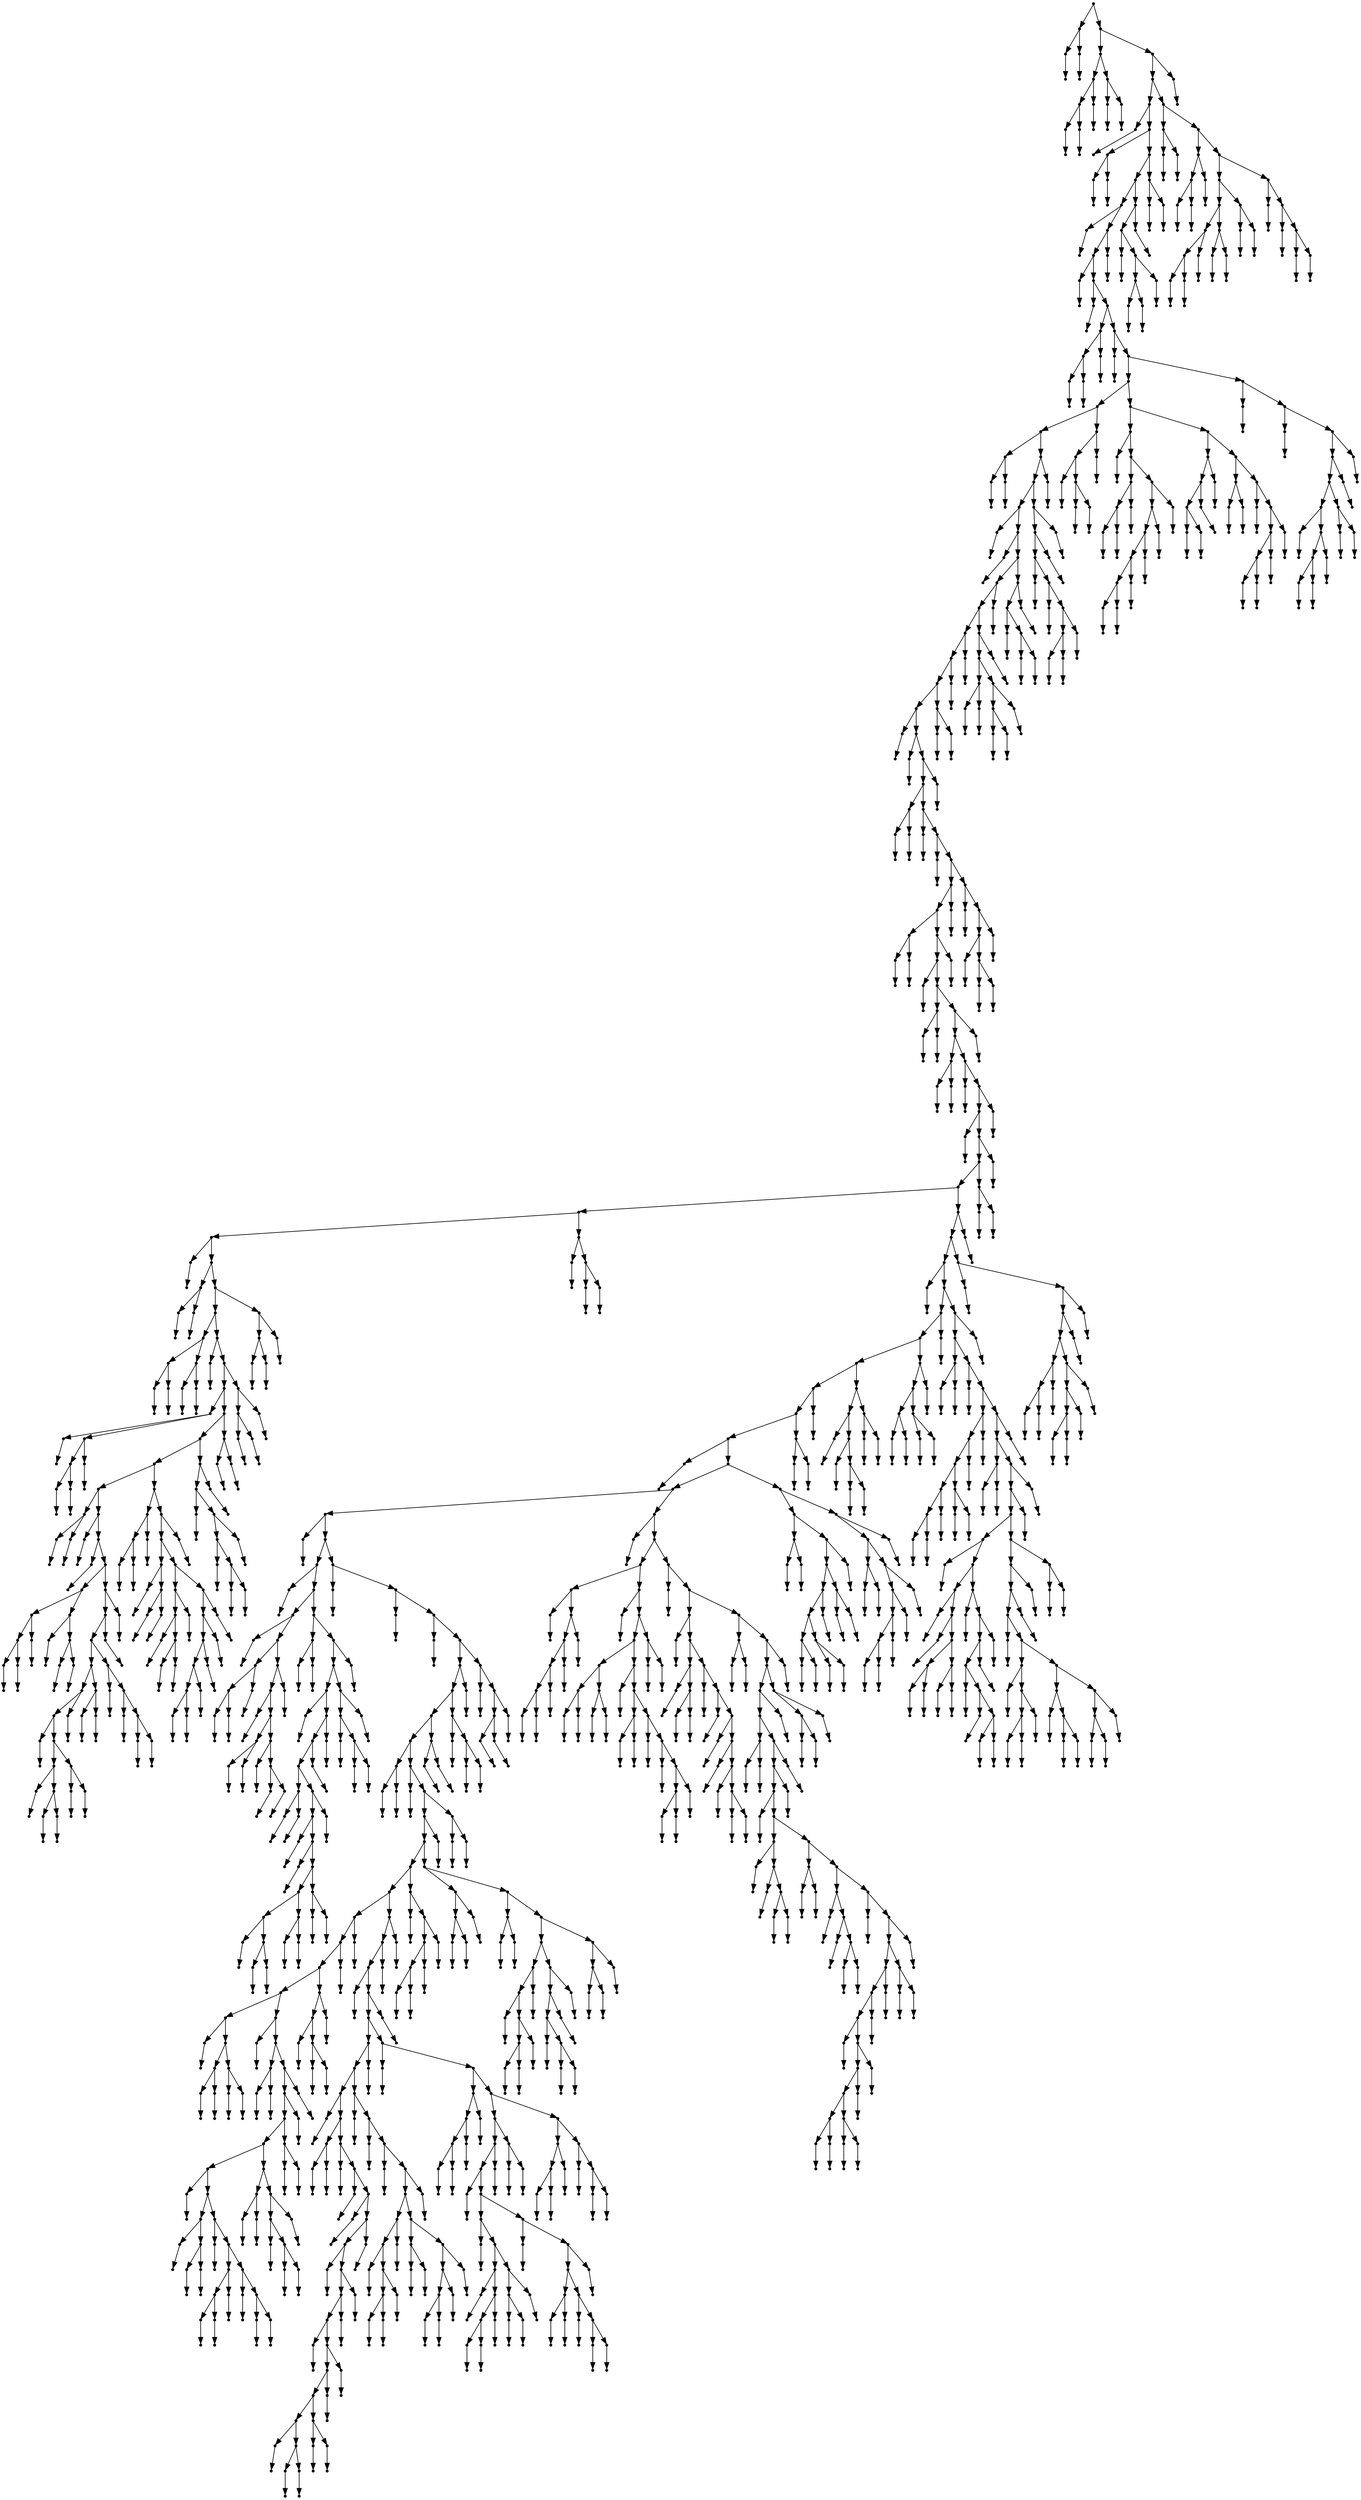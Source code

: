 digraph {
  1627 [shape=point];
  4 [shape=point];
  1 [shape=point];
  0 [shape=point];
  3 [shape=point];
  2 [shape=point];
  1626 [shape=point];
  18 [shape=point];
  12 [shape=point];
  9 [shape=point];
  6 [shape=point];
  5 [shape=point];
  8 [shape=point];
  7 [shape=point];
  11 [shape=point];
  10 [shape=point];
  17 [shape=point];
  14 [shape=point];
  13 [shape=point];
  16 [shape=point];
  15 [shape=point];
  1625 [shape=point];
  1622 [shape=point];
  1574 [shape=point];
  20 [shape=point];
  19 [shape=point];
  1573 [shape=point];
  25 [shape=point];
  22 [shape=point];
  21 [shape=point];
  24 [shape=point];
  23 [shape=point];
  1572 [shape=point];
  1566 [shape=point];
  1551 [shape=point];
  27 [shape=point];
  26 [shape=point];
  1550 [shape=point];
  1547 [shape=point];
  29 [shape=point];
  28 [shape=point];
  1546 [shape=point];
  31 [shape=point];
  30 [shape=point];
  1545 [shape=point];
  39 [shape=point];
  36 [shape=point];
  33 [shape=point];
  32 [shape=point];
  35 [shape=point];
  34 [shape=point];
  38 [shape=point];
  37 [shape=point];
  1544 [shape=point];
  41 [shape=point];
  40 [shape=point];
  1543 [shape=point];
  1513 [shape=point];
  1450 [shape=point];
  1438 [shape=point];
  46 [shape=point];
  43 [shape=point];
  42 [shape=point];
  45 [shape=point];
  44 [shape=point];
  1437 [shape=point];
  1434 [shape=point];
  1413 [shape=point];
  48 [shape=point];
  47 [shape=point];
  1412 [shape=point];
  50 [shape=point];
  49 [shape=point];
  1411 [shape=point];
  1399 [shape=point];
  1396 [shape=point];
  1378 [shape=point];
  1375 [shape=point];
  1372 [shape=point];
  1366 [shape=point];
  52 [shape=point];
  51 [shape=point];
  1365 [shape=point];
  54 [shape=point];
  53 [shape=point];
  1364 [shape=point];
  1361 [shape=point];
  59 [shape=point];
  56 [shape=point];
  55 [shape=point];
  58 [shape=point];
  57 [shape=point];
  1360 [shape=point];
  61 [shape=point];
  60 [shape=point];
  1359 [shape=point];
  63 [shape=point];
  62 [shape=point];
  1358 [shape=point];
  1343 [shape=point];
  1340 [shape=point];
  68 [shape=point];
  65 [shape=point];
  64 [shape=point];
  67 [shape=point];
  66 [shape=point];
  1339 [shape=point];
  1336 [shape=point];
  70 [shape=point];
  69 [shape=point];
  1335 [shape=point];
  75 [shape=point];
  72 [shape=point];
  71 [shape=point];
  74 [shape=point];
  73 [shape=point];
  1334 [shape=point];
  1331 [shape=point];
  80 [shape=point];
  77 [shape=point];
  76 [shape=point];
  79 [shape=point];
  78 [shape=point];
  1330 [shape=point];
  82 [shape=point];
  81 [shape=point];
  1329 [shape=point];
  1326 [shape=point];
  84 [shape=point];
  83 [shape=point];
  1325 [shape=point];
  1322 [shape=point];
  1316 [shape=point];
  296 [shape=point];
  287 [shape=point];
  86 [shape=point];
  85 [shape=point];
  286 [shape=point];
  91 [shape=point];
  88 [shape=point];
  87 [shape=point];
  90 [shape=point];
  89 [shape=point];
  285 [shape=point];
  276 [shape=point];
  102 [shape=point];
  96 [shape=point];
  93 [shape=point];
  92 [shape=point];
  95 [shape=point];
  94 [shape=point];
  101 [shape=point];
  98 [shape=point];
  97 [shape=point];
  100 [shape=point];
  99 [shape=point];
  275 [shape=point];
  104 [shape=point];
  103 [shape=point];
  274 [shape=point];
  265 [shape=point];
  115 [shape=point];
  106 [shape=point];
  105 [shape=point];
  114 [shape=point];
  111 [shape=point];
  108 [shape=point];
  107 [shape=point];
  110 [shape=point];
  109 [shape=point];
  113 [shape=point];
  112 [shape=point];
  264 [shape=point];
  258 [shape=point];
  240 [shape=point];
  189 [shape=point];
  120 [shape=point];
  117 [shape=point];
  116 [shape=point];
  119 [shape=point];
  118 [shape=point];
  188 [shape=point];
  122 [shape=point];
  121 [shape=point];
  187 [shape=point];
  124 [shape=point];
  123 [shape=point];
  186 [shape=point];
  141 [shape=point];
  132 [shape=point];
  129 [shape=point];
  126 [shape=point];
  125 [shape=point];
  128 [shape=point];
  127 [shape=point];
  131 [shape=point];
  130 [shape=point];
  140 [shape=point];
  134 [shape=point];
  133 [shape=point];
  139 [shape=point];
  136 [shape=point];
  135 [shape=point];
  138 [shape=point];
  137 [shape=point];
  185 [shape=point];
  182 [shape=point];
  179 [shape=point];
  167 [shape=point];
  161 [shape=point];
  158 [shape=point];
  143 [shape=point];
  142 [shape=point];
  157 [shape=point];
  151 [shape=point];
  145 [shape=point];
  144 [shape=point];
  150 [shape=point];
  147 [shape=point];
  146 [shape=point];
  149 [shape=point];
  148 [shape=point];
  156 [shape=point];
  153 [shape=point];
  152 [shape=point];
  155 [shape=point];
  154 [shape=point];
  160 [shape=point];
  159 [shape=point];
  166 [shape=point];
  163 [shape=point];
  162 [shape=point];
  165 [shape=point];
  164 [shape=point];
  178 [shape=point];
  169 [shape=point];
  168 [shape=point];
  177 [shape=point];
  171 [shape=point];
  170 [shape=point];
  176 [shape=point];
  173 [shape=point];
  172 [shape=point];
  175 [shape=point];
  174 [shape=point];
  181 [shape=point];
  180 [shape=point];
  184 [shape=point];
  183 [shape=point];
  239 [shape=point];
  197 [shape=point];
  194 [shape=point];
  191 [shape=point];
  190 [shape=point];
  193 [shape=point];
  192 [shape=point];
  196 [shape=point];
  195 [shape=point];
  238 [shape=point];
  235 [shape=point];
  205 [shape=point];
  199 [shape=point];
  198 [shape=point];
  204 [shape=point];
  201 [shape=point];
  200 [shape=point];
  203 [shape=point];
  202 [shape=point];
  234 [shape=point];
  216 [shape=point];
  213 [shape=point];
  207 [shape=point];
  206 [shape=point];
  212 [shape=point];
  209 [shape=point];
  208 [shape=point];
  211 [shape=point];
  210 [shape=point];
  215 [shape=point];
  214 [shape=point];
  233 [shape=point];
  230 [shape=point];
  227 [shape=point];
  224 [shape=point];
  221 [shape=point];
  218 [shape=point];
  217 [shape=point];
  220 [shape=point];
  219 [shape=point];
  223 [shape=point];
  222 [shape=point];
  226 [shape=point];
  225 [shape=point];
  229 [shape=point];
  228 [shape=point];
  232 [shape=point];
  231 [shape=point];
  237 [shape=point];
  236 [shape=point];
  257 [shape=point];
  254 [shape=point];
  242 [shape=point];
  241 [shape=point];
  253 [shape=point];
  250 [shape=point];
  244 [shape=point];
  243 [shape=point];
  249 [shape=point];
  246 [shape=point];
  245 [shape=point];
  248 [shape=point];
  247 [shape=point];
  252 [shape=point];
  251 [shape=point];
  256 [shape=point];
  255 [shape=point];
  263 [shape=point];
  260 [shape=point];
  259 [shape=point];
  262 [shape=point];
  261 [shape=point];
  273 [shape=point];
  270 [shape=point];
  267 [shape=point];
  266 [shape=point];
  269 [shape=point];
  268 [shape=point];
  272 [shape=point];
  271 [shape=point];
  284 [shape=point];
  281 [shape=point];
  278 [shape=point];
  277 [shape=point];
  280 [shape=point];
  279 [shape=point];
  283 [shape=point];
  282 [shape=point];
  295 [shape=point];
  289 [shape=point];
  288 [shape=point];
  294 [shape=point];
  291 [shape=point];
  290 [shape=point];
  293 [shape=point];
  292 [shape=point];
  1315 [shape=point];
  1312 [shape=point];
  1282 [shape=point];
  298 [shape=point];
  297 [shape=point];
  1281 [shape=point];
  1146 [shape=point];
  1143 [shape=point];
  1128 [shape=point];
  1110 [shape=point];
  1107 [shape=point];
  1101 [shape=point];
  300 [shape=point];
  299 [shape=point];
  1100 [shape=point];
  1046 [shape=point];
  839 [shape=point];
  302 [shape=point];
  301 [shape=point];
  838 [shape=point];
  403 [shape=point];
  304 [shape=point];
  303 [shape=point];
  402 [shape=point];
  336 [shape=point];
  306 [shape=point];
  305 [shape=point];
  335 [shape=point];
  314 [shape=point];
  311 [shape=point];
  308 [shape=point];
  307 [shape=point];
  310 [shape=point];
  309 [shape=point];
  313 [shape=point];
  312 [shape=point];
  334 [shape=point];
  331 [shape=point];
  316 [shape=point];
  315 [shape=point];
  330 [shape=point];
  321 [shape=point];
  318 [shape=point];
  317 [shape=point];
  320 [shape=point];
  319 [shape=point];
  329 [shape=point];
  323 [shape=point];
  322 [shape=point];
  328 [shape=point];
  325 [shape=point];
  324 [shape=point];
  327 [shape=point];
  326 [shape=point];
  333 [shape=point];
  332 [shape=point];
  401 [shape=point];
  341 [shape=point];
  338 [shape=point];
  337 [shape=point];
  340 [shape=point];
  339 [shape=point];
  400 [shape=point];
  397 [shape=point];
  385 [shape=point];
  343 [shape=point];
  342 [shape=point];
  384 [shape=point];
  381 [shape=point];
  378 [shape=point];
  348 [shape=point];
  345 [shape=point];
  344 [shape=point];
  347 [shape=point];
  346 [shape=point];
  377 [shape=point];
  374 [shape=point];
  350 [shape=point];
  349 [shape=point];
  373 [shape=point];
  352 [shape=point];
  351 [shape=point];
  372 [shape=point];
  366 [shape=point];
  360 [shape=point];
  354 [shape=point];
  353 [shape=point];
  359 [shape=point];
  356 [shape=point];
  355 [shape=point];
  358 [shape=point];
  357 [shape=point];
  365 [shape=point];
  362 [shape=point];
  361 [shape=point];
  364 [shape=point];
  363 [shape=point];
  371 [shape=point];
  368 [shape=point];
  367 [shape=point];
  370 [shape=point];
  369 [shape=point];
  376 [shape=point];
  375 [shape=point];
  380 [shape=point];
  379 [shape=point];
  383 [shape=point];
  382 [shape=point];
  396 [shape=point];
  393 [shape=point];
  387 [shape=point];
  386 [shape=point];
  392 [shape=point];
  389 [shape=point];
  388 [shape=point];
  391 [shape=point];
  390 [shape=point];
  395 [shape=point];
  394 [shape=point];
  399 [shape=point];
  398 [shape=point];
  837 [shape=point];
  405 [shape=point];
  404 [shape=point];
  836 [shape=point];
  407 [shape=point];
  406 [shape=point];
  835 [shape=point];
  409 [shape=point];
  408 [shape=point];
  834 [shape=point];
  822 [shape=point];
  819 [shape=point];
  810 [shape=point];
  804 [shape=point];
  414 [shape=point];
  411 [shape=point];
  410 [shape=point];
  413 [shape=point];
  412 [shape=point];
  803 [shape=point];
  416 [shape=point];
  415 [shape=point];
  802 [shape=point];
  796 [shape=point];
  793 [shape=point];
  739 [shape=point];
  724 [shape=point];
  520 [shape=point];
  517 [shape=point];
  514 [shape=point];
  502 [shape=point];
  430 [shape=point];
  418 [shape=point];
  417 [shape=point];
  429 [shape=point];
  423 [shape=point];
  420 [shape=point];
  419 [shape=point];
  422 [shape=point];
  421 [shape=point];
  428 [shape=point];
  425 [shape=point];
  424 [shape=point];
  427 [shape=point];
  426 [shape=point];
  501 [shape=point];
  432 [shape=point];
  431 [shape=point];
  500 [shape=point];
  437 [shape=point];
  434 [shape=point];
  433 [shape=point];
  436 [shape=point];
  435 [shape=point];
  499 [shape=point];
  496 [shape=point];
  493 [shape=point];
  487 [shape=point];
  469 [shape=point];
  439 [shape=point];
  438 [shape=point];
  468 [shape=point];
  447 [shape=point];
  441 [shape=point];
  440 [shape=point];
  446 [shape=point];
  443 [shape=point];
  442 [shape=point];
  445 [shape=point];
  444 [shape=point];
  467 [shape=point];
  449 [shape=point];
  448 [shape=point];
  466 [shape=point];
  457 [shape=point];
  454 [shape=point];
  451 [shape=point];
  450 [shape=point];
  453 [shape=point];
  452 [shape=point];
  456 [shape=point];
  455 [shape=point];
  465 [shape=point];
  459 [shape=point];
  458 [shape=point];
  464 [shape=point];
  461 [shape=point];
  460 [shape=point];
  463 [shape=point];
  462 [shape=point];
  486 [shape=point];
  474 [shape=point];
  471 [shape=point];
  470 [shape=point];
  473 [shape=point];
  472 [shape=point];
  485 [shape=point];
  482 [shape=point];
  476 [shape=point];
  475 [shape=point];
  481 [shape=point];
  478 [shape=point];
  477 [shape=point];
  480 [shape=point];
  479 [shape=point];
  484 [shape=point];
  483 [shape=point];
  492 [shape=point];
  489 [shape=point];
  488 [shape=point];
  491 [shape=point];
  490 [shape=point];
  495 [shape=point];
  494 [shape=point];
  498 [shape=point];
  497 [shape=point];
  513 [shape=point];
  510 [shape=point];
  504 [shape=point];
  503 [shape=point];
  509 [shape=point];
  506 [shape=point];
  505 [shape=point];
  508 [shape=point];
  507 [shape=point];
  512 [shape=point];
  511 [shape=point];
  516 [shape=point];
  515 [shape=point];
  519 [shape=point];
  518 [shape=point];
  723 [shape=point];
  720 [shape=point];
  717 [shape=point];
  522 [shape=point];
  521 [shape=point];
  716 [shape=point];
  713 [shape=point];
  623 [shape=point];
  620 [shape=point];
  575 [shape=point];
  524 [shape=point];
  523 [shape=point];
  574 [shape=point];
  529 [shape=point];
  526 [shape=point];
  525 [shape=point];
  528 [shape=point];
  527 [shape=point];
  573 [shape=point];
  531 [shape=point];
  530 [shape=point];
  572 [shape=point];
  533 [shape=point];
  532 [shape=point];
  571 [shape=point];
  535 [shape=point];
  534 [shape=point];
  570 [shape=point];
  567 [shape=point];
  537 [shape=point];
  536 [shape=point];
  566 [shape=point];
  563 [shape=point];
  560 [shape=point];
  539 [shape=point];
  538 [shape=point];
  559 [shape=point];
  556 [shape=point];
  553 [shape=point];
  547 [shape=point];
  541 [shape=point];
  540 [shape=point];
  546 [shape=point];
  543 [shape=point];
  542 [shape=point];
  545 [shape=point];
  544 [shape=point];
  552 [shape=point];
  549 [shape=point];
  548 [shape=point];
  551 [shape=point];
  550 [shape=point];
  555 [shape=point];
  554 [shape=point];
  558 [shape=point];
  557 [shape=point];
  562 [shape=point];
  561 [shape=point];
  565 [shape=point];
  564 [shape=point];
  569 [shape=point];
  568 [shape=point];
  619 [shape=point];
  577 [shape=point];
  576 [shape=point];
  618 [shape=point];
  579 [shape=point];
  578 [shape=point];
  617 [shape=point];
  581 [shape=point];
  580 [shape=point];
  616 [shape=point];
  613 [shape=point];
  595 [shape=point];
  592 [shape=point];
  583 [shape=point];
  582 [shape=point];
  591 [shape=point];
  588 [shape=point];
  585 [shape=point];
  584 [shape=point];
  587 [shape=point];
  586 [shape=point];
  590 [shape=point];
  589 [shape=point];
  594 [shape=point];
  593 [shape=point];
  612 [shape=point];
  600 [shape=point];
  597 [shape=point];
  596 [shape=point];
  599 [shape=point];
  598 [shape=point];
  611 [shape=point];
  608 [shape=point];
  605 [shape=point];
  602 [shape=point];
  601 [shape=point];
  604 [shape=point];
  603 [shape=point];
  607 [shape=point];
  606 [shape=point];
  610 [shape=point];
  609 [shape=point];
  615 [shape=point];
  614 [shape=point];
  622 [shape=point];
  621 [shape=point];
  712 [shape=point];
  625 [shape=point];
  624 [shape=point];
  711 [shape=point];
  636 [shape=point];
  633 [shape=point];
  630 [shape=point];
  627 [shape=point];
  626 [shape=point];
  629 [shape=point];
  628 [shape=point];
  632 [shape=point];
  631 [shape=point];
  635 [shape=point];
  634 [shape=point];
  710 [shape=point];
  692 [shape=point];
  686 [shape=point];
  683 [shape=point];
  638 [shape=point];
  637 [shape=point];
  682 [shape=point];
  661 [shape=point];
  640 [shape=point];
  639 [shape=point];
  660 [shape=point];
  651 [shape=point];
  642 [shape=point];
  641 [shape=point];
  650 [shape=point];
  647 [shape=point];
  644 [shape=point];
  643 [shape=point];
  646 [shape=point];
  645 [shape=point];
  649 [shape=point];
  648 [shape=point];
  659 [shape=point];
  656 [shape=point];
  653 [shape=point];
  652 [shape=point];
  655 [shape=point];
  654 [shape=point];
  658 [shape=point];
  657 [shape=point];
  681 [shape=point];
  663 [shape=point];
  662 [shape=point];
  680 [shape=point];
  677 [shape=point];
  668 [shape=point];
  665 [shape=point];
  664 [shape=point];
  667 [shape=point];
  666 [shape=point];
  676 [shape=point];
  670 [shape=point];
  669 [shape=point];
  675 [shape=point];
  672 [shape=point];
  671 [shape=point];
  674 [shape=point];
  673 [shape=point];
  679 [shape=point];
  678 [shape=point];
  685 [shape=point];
  684 [shape=point];
  691 [shape=point];
  688 [shape=point];
  687 [shape=point];
  690 [shape=point];
  689 [shape=point];
  709 [shape=point];
  700 [shape=point];
  697 [shape=point];
  694 [shape=point];
  693 [shape=point];
  696 [shape=point];
  695 [shape=point];
  699 [shape=point];
  698 [shape=point];
  708 [shape=point];
  702 [shape=point];
  701 [shape=point];
  707 [shape=point];
  704 [shape=point];
  703 [shape=point];
  706 [shape=point];
  705 [shape=point];
  715 [shape=point];
  714 [shape=point];
  719 [shape=point];
  718 [shape=point];
  722 [shape=point];
  721 [shape=point];
  738 [shape=point];
  726 [shape=point];
  725 [shape=point];
  737 [shape=point];
  734 [shape=point];
  731 [shape=point];
  728 [shape=point];
  727 [shape=point];
  730 [shape=point];
  729 [shape=point];
  733 [shape=point];
  732 [shape=point];
  736 [shape=point];
  735 [shape=point];
  792 [shape=point];
  747 [shape=point];
  744 [shape=point];
  741 [shape=point];
  740 [shape=point];
  743 [shape=point];
  742 [shape=point];
  746 [shape=point];
  745 [shape=point];
  791 [shape=point];
  752 [shape=point];
  749 [shape=point];
  748 [shape=point];
  751 [shape=point];
  750 [shape=point];
  790 [shape=point];
  781 [shape=point];
  766 [shape=point];
  763 [shape=point];
  754 [shape=point];
  753 [shape=point];
  762 [shape=point];
  759 [shape=point];
  756 [shape=point];
  755 [shape=point];
  758 [shape=point];
  757 [shape=point];
  761 [shape=point];
  760 [shape=point];
  765 [shape=point];
  764 [shape=point];
  780 [shape=point];
  777 [shape=point];
  774 [shape=point];
  768 [shape=point];
  767 [shape=point];
  773 [shape=point];
  770 [shape=point];
  769 [shape=point];
  772 [shape=point];
  771 [shape=point];
  776 [shape=point];
  775 [shape=point];
  779 [shape=point];
  778 [shape=point];
  789 [shape=point];
  786 [shape=point];
  783 [shape=point];
  782 [shape=point];
  785 [shape=point];
  784 [shape=point];
  788 [shape=point];
  787 [shape=point];
  795 [shape=point];
  794 [shape=point];
  801 [shape=point];
  798 [shape=point];
  797 [shape=point];
  800 [shape=point];
  799 [shape=point];
  809 [shape=point];
  806 [shape=point];
  805 [shape=point];
  808 [shape=point];
  807 [shape=point];
  818 [shape=point];
  812 [shape=point];
  811 [shape=point];
  817 [shape=point];
  814 [shape=point];
  813 [shape=point];
  816 [shape=point];
  815 [shape=point];
  821 [shape=point];
  820 [shape=point];
  833 [shape=point];
  824 [shape=point];
  823 [shape=point];
  832 [shape=point];
  829 [shape=point];
  826 [shape=point];
  825 [shape=point];
  828 [shape=point];
  827 [shape=point];
  831 [shape=point];
  830 [shape=point];
  1045 [shape=point];
  841 [shape=point];
  840 [shape=point];
  1044 [shape=point];
  903 [shape=point];
  858 [shape=point];
  843 [shape=point];
  842 [shape=point];
  857 [shape=point];
  854 [shape=point];
  851 [shape=point];
  848 [shape=point];
  845 [shape=point];
  844 [shape=point];
  847 [shape=point];
  846 [shape=point];
  850 [shape=point];
  849 [shape=point];
  853 [shape=point];
  852 [shape=point];
  856 [shape=point];
  855 [shape=point];
  902 [shape=point];
  860 [shape=point];
  859 [shape=point];
  901 [shape=point];
  895 [shape=point];
  871 [shape=point];
  865 [shape=point];
  862 [shape=point];
  861 [shape=point];
  864 [shape=point];
  863 [shape=point];
  870 [shape=point];
  867 [shape=point];
  866 [shape=point];
  869 [shape=point];
  868 [shape=point];
  894 [shape=point];
  873 [shape=point];
  872 [shape=point];
  893 [shape=point];
  878 [shape=point];
  875 [shape=point];
  874 [shape=point];
  877 [shape=point];
  876 [shape=point];
  892 [shape=point];
  880 [shape=point];
  879 [shape=point];
  891 [shape=point];
  882 [shape=point];
  881 [shape=point];
  890 [shape=point];
  887 [shape=point];
  884 [shape=point];
  883 [shape=point];
  886 [shape=point];
  885 [shape=point];
  889 [shape=point];
  888 [shape=point];
  900 [shape=point];
  897 [shape=point];
  896 [shape=point];
  899 [shape=point];
  898 [shape=point];
  1043 [shape=point];
  905 [shape=point];
  904 [shape=point];
  1042 [shape=point];
  937 [shape=point];
  907 [shape=point];
  906 [shape=point];
  936 [shape=point];
  915 [shape=point];
  909 [shape=point];
  908 [shape=point];
  914 [shape=point];
  911 [shape=point];
  910 [shape=point];
  913 [shape=point];
  912 [shape=point];
  935 [shape=point];
  917 [shape=point];
  916 [shape=point];
  934 [shape=point];
  919 [shape=point];
  918 [shape=point];
  933 [shape=point];
  921 [shape=point];
  920 [shape=point];
  932 [shape=point];
  923 [shape=point];
  922 [shape=point];
  931 [shape=point];
  925 [shape=point];
  924 [shape=point];
  930 [shape=point];
  927 [shape=point];
  926 [shape=point];
  929 [shape=point];
  928 [shape=point];
  1041 [shape=point];
  942 [shape=point];
  939 [shape=point];
  938 [shape=point];
  941 [shape=point];
  940 [shape=point];
  1040 [shape=point];
  1037 [shape=point];
  1028 [shape=point];
  1025 [shape=point];
  947 [shape=point];
  944 [shape=point];
  943 [shape=point];
  946 [shape=point];
  945 [shape=point];
  1024 [shape=point];
  1021 [shape=point];
  1018 [shape=point];
  949 [shape=point];
  948 [shape=point];
  1017 [shape=point];
  960 [shape=point];
  951 [shape=point];
  950 [shape=point];
  959 [shape=point];
  953 [shape=point];
  952 [shape=point];
  958 [shape=point];
  955 [shape=point];
  954 [shape=point];
  957 [shape=point];
  956 [shape=point];
  1016 [shape=point];
  965 [shape=point];
  962 [shape=point];
  961 [shape=point];
  964 [shape=point];
  963 [shape=point];
  1015 [shape=point];
  976 [shape=point];
  967 [shape=point];
  966 [shape=point];
  975 [shape=point];
  969 [shape=point];
  968 [shape=point];
  974 [shape=point];
  971 [shape=point];
  970 [shape=point];
  973 [shape=point];
  972 [shape=point];
  1014 [shape=point];
  978 [shape=point];
  977 [shape=point];
  1013 [shape=point];
  1010 [shape=point];
  1004 [shape=point];
  1001 [shape=point];
  998 [shape=point];
  980 [shape=point];
  979 [shape=point];
  997 [shape=point];
  994 [shape=point];
  991 [shape=point];
  985 [shape=point];
  982 [shape=point];
  981 [shape=point];
  984 [shape=point];
  983 [shape=point];
  990 [shape=point];
  987 [shape=point];
  986 [shape=point];
  989 [shape=point];
  988 [shape=point];
  993 [shape=point];
  992 [shape=point];
  996 [shape=point];
  995 [shape=point];
  1000 [shape=point];
  999 [shape=point];
  1003 [shape=point];
  1002 [shape=point];
  1009 [shape=point];
  1006 [shape=point];
  1005 [shape=point];
  1008 [shape=point];
  1007 [shape=point];
  1012 [shape=point];
  1011 [shape=point];
  1020 [shape=point];
  1019 [shape=point];
  1023 [shape=point];
  1022 [shape=point];
  1027 [shape=point];
  1026 [shape=point];
  1036 [shape=point];
  1033 [shape=point];
  1030 [shape=point];
  1029 [shape=point];
  1032 [shape=point];
  1031 [shape=point];
  1035 [shape=point];
  1034 [shape=point];
  1039 [shape=point];
  1038 [shape=point];
  1099 [shape=point];
  1075 [shape=point];
  1051 [shape=point];
  1048 [shape=point];
  1047 [shape=point];
  1050 [shape=point];
  1049 [shape=point];
  1074 [shape=point];
  1071 [shape=point];
  1065 [shape=point];
  1062 [shape=point];
  1056 [shape=point];
  1053 [shape=point];
  1052 [shape=point];
  1055 [shape=point];
  1054 [shape=point];
  1061 [shape=point];
  1058 [shape=point];
  1057 [shape=point];
  1060 [shape=point];
  1059 [shape=point];
  1064 [shape=point];
  1063 [shape=point];
  1070 [shape=point];
  1067 [shape=point];
  1066 [shape=point];
  1069 [shape=point];
  1068 [shape=point];
  1073 [shape=point];
  1072 [shape=point];
  1098 [shape=point];
  1095 [shape=point];
  1080 [shape=point];
  1077 [shape=point];
  1076 [shape=point];
  1079 [shape=point];
  1078 [shape=point];
  1094 [shape=point];
  1091 [shape=point];
  1088 [shape=point];
  1085 [shape=point];
  1082 [shape=point];
  1081 [shape=point];
  1084 [shape=point];
  1083 [shape=point];
  1087 [shape=point];
  1086 [shape=point];
  1090 [shape=point];
  1089 [shape=point];
  1093 [shape=point];
  1092 [shape=point];
  1097 [shape=point];
  1096 [shape=point];
  1106 [shape=point];
  1103 [shape=point];
  1102 [shape=point];
  1105 [shape=point];
  1104 [shape=point];
  1109 [shape=point];
  1108 [shape=point];
  1127 [shape=point];
  1121 [shape=point];
  1112 [shape=point];
  1111 [shape=point];
  1120 [shape=point];
  1114 [shape=point];
  1113 [shape=point];
  1119 [shape=point];
  1116 [shape=point];
  1115 [shape=point];
  1118 [shape=point];
  1117 [shape=point];
  1126 [shape=point];
  1123 [shape=point];
  1122 [shape=point];
  1125 [shape=point];
  1124 [shape=point];
  1142 [shape=point];
  1139 [shape=point];
  1133 [shape=point];
  1130 [shape=point];
  1129 [shape=point];
  1132 [shape=point];
  1131 [shape=point];
  1138 [shape=point];
  1135 [shape=point];
  1134 [shape=point];
  1137 [shape=point];
  1136 [shape=point];
  1141 [shape=point];
  1140 [shape=point];
  1145 [shape=point];
  1144 [shape=point];
  1280 [shape=point];
  1277 [shape=point];
  1151 [shape=point];
  1148 [shape=point];
  1147 [shape=point];
  1150 [shape=point];
  1149 [shape=point];
  1276 [shape=point];
  1153 [shape=point];
  1152 [shape=point];
  1275 [shape=point];
  1173 [shape=point];
  1170 [shape=point];
  1167 [shape=point];
  1161 [shape=point];
  1158 [shape=point];
  1155 [shape=point];
  1154 [shape=point];
  1157 [shape=point];
  1156 [shape=point];
  1160 [shape=point];
  1159 [shape=point];
  1166 [shape=point];
  1163 [shape=point];
  1162 [shape=point];
  1165 [shape=point];
  1164 [shape=point];
  1169 [shape=point];
  1168 [shape=point];
  1172 [shape=point];
  1171 [shape=point];
  1274 [shape=point];
  1271 [shape=point];
  1178 [shape=point];
  1175 [shape=point];
  1174 [shape=point];
  1177 [shape=point];
  1176 [shape=point];
  1270 [shape=point];
  1267 [shape=point];
  1264 [shape=point];
  1219 [shape=point];
  1180 [shape=point];
  1179 [shape=point];
  1218 [shape=point];
  1197 [shape=point];
  1182 [shape=point];
  1181 [shape=point];
  1196 [shape=point];
  1184 [shape=point];
  1183 [shape=point];
  1195 [shape=point];
  1189 [shape=point];
  1186 [shape=point];
  1185 [shape=point];
  1188 [shape=point];
  1187 [shape=point];
  1194 [shape=point];
  1191 [shape=point];
  1190 [shape=point];
  1193 [shape=point];
  1192 [shape=point];
  1217 [shape=point];
  1199 [shape=point];
  1198 [shape=point];
  1216 [shape=point];
  1213 [shape=point];
  1210 [shape=point];
  1201 [shape=point];
  1200 [shape=point];
  1209 [shape=point];
  1203 [shape=point];
  1202 [shape=point];
  1208 [shape=point];
  1205 [shape=point];
  1204 [shape=point];
  1207 [shape=point];
  1206 [shape=point];
  1212 [shape=point];
  1211 [shape=point];
  1215 [shape=point];
  1214 [shape=point];
  1263 [shape=point];
  1257 [shape=point];
  1254 [shape=point];
  1251 [shape=point];
  1221 [shape=point];
  1220 [shape=point];
  1250 [shape=point];
  1232 [shape=point];
  1223 [shape=point];
  1222 [shape=point];
  1231 [shape=point];
  1228 [shape=point];
  1225 [shape=point];
  1224 [shape=point];
  1227 [shape=point];
  1226 [shape=point];
  1230 [shape=point];
  1229 [shape=point];
  1249 [shape=point];
  1240 [shape=point];
  1234 [shape=point];
  1233 [shape=point];
  1239 [shape=point];
  1236 [shape=point];
  1235 [shape=point];
  1238 [shape=point];
  1237 [shape=point];
  1248 [shape=point];
  1245 [shape=point];
  1242 [shape=point];
  1241 [shape=point];
  1244 [shape=point];
  1243 [shape=point];
  1247 [shape=point];
  1246 [shape=point];
  1253 [shape=point];
  1252 [shape=point];
  1256 [shape=point];
  1255 [shape=point];
  1262 [shape=point];
  1259 [shape=point];
  1258 [shape=point];
  1261 [shape=point];
  1260 [shape=point];
  1266 [shape=point];
  1265 [shape=point];
  1269 [shape=point];
  1268 [shape=point];
  1273 [shape=point];
  1272 [shape=point];
  1279 [shape=point];
  1278 [shape=point];
  1311 [shape=point];
  1284 [shape=point];
  1283 [shape=point];
  1310 [shape=point];
  1307 [shape=point];
  1304 [shape=point];
  1292 [shape=point];
  1289 [shape=point];
  1286 [shape=point];
  1285 [shape=point];
  1288 [shape=point];
  1287 [shape=point];
  1291 [shape=point];
  1290 [shape=point];
  1303 [shape=point];
  1300 [shape=point];
  1297 [shape=point];
  1294 [shape=point];
  1293 [shape=point];
  1296 [shape=point];
  1295 [shape=point];
  1299 [shape=point];
  1298 [shape=point];
  1302 [shape=point];
  1301 [shape=point];
  1306 [shape=point];
  1305 [shape=point];
  1309 [shape=point];
  1308 [shape=point];
  1314 [shape=point];
  1313 [shape=point];
  1321 [shape=point];
  1318 [shape=point];
  1317 [shape=point];
  1320 [shape=point];
  1319 [shape=point];
  1324 [shape=point];
  1323 [shape=point];
  1328 [shape=point];
  1327 [shape=point];
  1333 [shape=point];
  1332 [shape=point];
  1338 [shape=point];
  1337 [shape=point];
  1342 [shape=point];
  1341 [shape=point];
  1357 [shape=point];
  1345 [shape=point];
  1344 [shape=point];
  1356 [shape=point];
  1353 [shape=point];
  1347 [shape=point];
  1346 [shape=point];
  1352 [shape=point];
  1349 [shape=point];
  1348 [shape=point];
  1351 [shape=point];
  1350 [shape=point];
  1355 [shape=point];
  1354 [shape=point];
  1363 [shape=point];
  1362 [shape=point];
  1371 [shape=point];
  1368 [shape=point];
  1367 [shape=point];
  1370 [shape=point];
  1369 [shape=point];
  1374 [shape=point];
  1373 [shape=point];
  1377 [shape=point];
  1376 [shape=point];
  1395 [shape=point];
  1392 [shape=point];
  1383 [shape=point];
  1380 [shape=point];
  1379 [shape=point];
  1382 [shape=point];
  1381 [shape=point];
  1391 [shape=point];
  1388 [shape=point];
  1385 [shape=point];
  1384 [shape=point];
  1387 [shape=point];
  1386 [shape=point];
  1390 [shape=point];
  1389 [shape=point];
  1394 [shape=point];
  1393 [shape=point];
  1398 [shape=point];
  1397 [shape=point];
  1410 [shape=point];
  1407 [shape=point];
  1401 [shape=point];
  1400 [shape=point];
  1406 [shape=point];
  1403 [shape=point];
  1402 [shape=point];
  1405 [shape=point];
  1404 [shape=point];
  1409 [shape=point];
  1408 [shape=point];
  1433 [shape=point];
  1430 [shape=point];
  1427 [shape=point];
  1415 [shape=point];
  1414 [shape=point];
  1426 [shape=point];
  1417 [shape=point];
  1416 [shape=point];
  1425 [shape=point];
  1422 [shape=point];
  1419 [shape=point];
  1418 [shape=point];
  1421 [shape=point];
  1420 [shape=point];
  1424 [shape=point];
  1423 [shape=point];
  1429 [shape=point];
  1428 [shape=point];
  1432 [shape=point];
  1431 [shape=point];
  1436 [shape=point];
  1435 [shape=point];
  1449 [shape=point];
  1446 [shape=point];
  1440 [shape=point];
  1439 [shape=point];
  1445 [shape=point];
  1442 [shape=point];
  1441 [shape=point];
  1444 [shape=point];
  1443 [shape=point];
  1448 [shape=point];
  1447 [shape=point];
  1512 [shape=point];
  1479 [shape=point];
  1452 [shape=point];
  1451 [shape=point];
  1478 [shape=point];
  1460 [shape=point];
  1457 [shape=point];
  1454 [shape=point];
  1453 [shape=point];
  1456 [shape=point];
  1455 [shape=point];
  1459 [shape=point];
  1458 [shape=point];
  1477 [shape=point];
  1474 [shape=point];
  1471 [shape=point];
  1468 [shape=point];
  1465 [shape=point];
  1462 [shape=point];
  1461 [shape=point];
  1464 [shape=point];
  1463 [shape=point];
  1467 [shape=point];
  1466 [shape=point];
  1470 [shape=point];
  1469 [shape=point];
  1473 [shape=point];
  1472 [shape=point];
  1476 [shape=point];
  1475 [shape=point];
  1511 [shape=point];
  1490 [shape=point];
  1487 [shape=point];
  1484 [shape=point];
  1481 [shape=point];
  1480 [shape=point];
  1483 [shape=point];
  1482 [shape=point];
  1486 [shape=point];
  1485 [shape=point];
  1489 [shape=point];
  1488 [shape=point];
  1510 [shape=point];
  1495 [shape=point];
  1492 [shape=point];
  1491 [shape=point];
  1494 [shape=point];
  1493 [shape=point];
  1509 [shape=point];
  1497 [shape=point];
  1496 [shape=point];
  1508 [shape=point];
  1505 [shape=point];
  1502 [shape=point];
  1499 [shape=point];
  1498 [shape=point];
  1501 [shape=point];
  1500 [shape=point];
  1504 [shape=point];
  1503 [shape=point];
  1507 [shape=point];
  1506 [shape=point];
  1542 [shape=point];
  1515 [shape=point];
  1514 [shape=point];
  1541 [shape=point];
  1517 [shape=point];
  1516 [shape=point];
  1540 [shape=point];
  1537 [shape=point];
  1534 [shape=point];
  1528 [shape=point];
  1519 [shape=point];
  1518 [shape=point];
  1527 [shape=point];
  1524 [shape=point];
  1521 [shape=point];
  1520 [shape=point];
  1523 [shape=point];
  1522 [shape=point];
  1526 [shape=point];
  1525 [shape=point];
  1533 [shape=point];
  1530 [shape=point];
  1529 [shape=point];
  1532 [shape=point];
  1531 [shape=point];
  1536 [shape=point];
  1535 [shape=point];
  1539 [shape=point];
  1538 [shape=point];
  1549 [shape=point];
  1548 [shape=point];
  1565 [shape=point];
  1562 [shape=point];
  1553 [shape=point];
  1552 [shape=point];
  1561 [shape=point];
  1558 [shape=point];
  1555 [shape=point];
  1554 [shape=point];
  1557 [shape=point];
  1556 [shape=point];
  1560 [shape=point];
  1559 [shape=point];
  1564 [shape=point];
  1563 [shape=point];
  1571 [shape=point];
  1568 [shape=point];
  1567 [shape=point];
  1570 [shape=point];
  1569 [shape=point];
  1621 [shape=point];
  1579 [shape=point];
  1576 [shape=point];
  1575 [shape=point];
  1578 [shape=point];
  1577 [shape=point];
  1620 [shape=point];
  1587 [shape=point];
  1584 [shape=point];
  1581 [shape=point];
  1580 [shape=point];
  1583 [shape=point];
  1582 [shape=point];
  1586 [shape=point];
  1585 [shape=point];
  1619 [shape=point];
  1607 [shape=point];
  1601 [shape=point];
  1595 [shape=point];
  1592 [shape=point];
  1589 [shape=point];
  1588 [shape=point];
  1591 [shape=point];
  1590 [shape=point];
  1594 [shape=point];
  1593 [shape=point];
  1600 [shape=point];
  1597 [shape=point];
  1596 [shape=point];
  1599 [shape=point];
  1598 [shape=point];
  1606 [shape=point];
  1603 [shape=point];
  1602 [shape=point];
  1605 [shape=point];
  1604 [shape=point];
  1618 [shape=point];
  1609 [shape=point];
  1608 [shape=point];
  1617 [shape=point];
  1611 [shape=point];
  1610 [shape=point];
  1616 [shape=point];
  1613 [shape=point];
  1612 [shape=point];
  1615 [shape=point];
  1614 [shape=point];
  1624 [shape=point];
  1623 [shape=point];
1627 -> 4;
4 -> 1;
1 -> 0;
4 -> 3;
3 -> 2;
1627 -> 1626;
1626 -> 18;
18 -> 12;
12 -> 9;
9 -> 6;
6 -> 5;
9 -> 8;
8 -> 7;
12 -> 11;
11 -> 10;
18 -> 17;
17 -> 14;
14 -> 13;
17 -> 16;
16 -> 15;
1626 -> 1625;
1625 -> 1622;
1622 -> 1574;
1574 -> 20;
20 -> 19;
1574 -> 1573;
1573 -> 25;
25 -> 22;
22 -> 21;
25 -> 24;
24 -> 23;
1573 -> 1572;
1572 -> 1566;
1566 -> 1551;
1551 -> 27;
27 -> 26;
1551 -> 1550;
1550 -> 1547;
1547 -> 29;
29 -> 28;
1547 -> 1546;
1546 -> 31;
31 -> 30;
1546 -> 1545;
1545 -> 39;
39 -> 36;
36 -> 33;
33 -> 32;
36 -> 35;
35 -> 34;
39 -> 38;
38 -> 37;
1545 -> 1544;
1544 -> 41;
41 -> 40;
1544 -> 1543;
1543 -> 1513;
1513 -> 1450;
1450 -> 1438;
1438 -> 46;
46 -> 43;
43 -> 42;
46 -> 45;
45 -> 44;
1438 -> 1437;
1437 -> 1434;
1434 -> 1413;
1413 -> 48;
48 -> 47;
1413 -> 1412;
1412 -> 50;
50 -> 49;
1412 -> 1411;
1411 -> 1399;
1399 -> 1396;
1396 -> 1378;
1378 -> 1375;
1375 -> 1372;
1372 -> 1366;
1366 -> 52;
52 -> 51;
1366 -> 1365;
1365 -> 54;
54 -> 53;
1365 -> 1364;
1364 -> 1361;
1361 -> 59;
59 -> 56;
56 -> 55;
59 -> 58;
58 -> 57;
1361 -> 1360;
1360 -> 61;
61 -> 60;
1360 -> 1359;
1359 -> 63;
63 -> 62;
1359 -> 1358;
1358 -> 1343;
1343 -> 1340;
1340 -> 68;
68 -> 65;
65 -> 64;
68 -> 67;
67 -> 66;
1340 -> 1339;
1339 -> 1336;
1336 -> 70;
70 -> 69;
1336 -> 1335;
1335 -> 75;
75 -> 72;
72 -> 71;
75 -> 74;
74 -> 73;
1335 -> 1334;
1334 -> 1331;
1331 -> 80;
80 -> 77;
77 -> 76;
80 -> 79;
79 -> 78;
1331 -> 1330;
1330 -> 82;
82 -> 81;
1330 -> 1329;
1329 -> 1326;
1326 -> 84;
84 -> 83;
1326 -> 1325;
1325 -> 1322;
1322 -> 1316;
1316 -> 296;
296 -> 287;
287 -> 86;
86 -> 85;
287 -> 286;
286 -> 91;
91 -> 88;
88 -> 87;
91 -> 90;
90 -> 89;
286 -> 285;
285 -> 276;
276 -> 102;
102 -> 96;
96 -> 93;
93 -> 92;
96 -> 95;
95 -> 94;
102 -> 101;
101 -> 98;
98 -> 97;
101 -> 100;
100 -> 99;
276 -> 275;
275 -> 104;
104 -> 103;
275 -> 274;
274 -> 265;
265 -> 115;
115 -> 106;
106 -> 105;
115 -> 114;
114 -> 111;
111 -> 108;
108 -> 107;
111 -> 110;
110 -> 109;
114 -> 113;
113 -> 112;
265 -> 264;
264 -> 258;
258 -> 240;
240 -> 189;
189 -> 120;
120 -> 117;
117 -> 116;
120 -> 119;
119 -> 118;
189 -> 188;
188 -> 122;
122 -> 121;
188 -> 187;
187 -> 124;
124 -> 123;
187 -> 186;
186 -> 141;
141 -> 132;
132 -> 129;
129 -> 126;
126 -> 125;
129 -> 128;
128 -> 127;
132 -> 131;
131 -> 130;
141 -> 140;
140 -> 134;
134 -> 133;
140 -> 139;
139 -> 136;
136 -> 135;
139 -> 138;
138 -> 137;
186 -> 185;
185 -> 182;
182 -> 179;
179 -> 167;
167 -> 161;
161 -> 158;
158 -> 143;
143 -> 142;
158 -> 157;
157 -> 151;
151 -> 145;
145 -> 144;
151 -> 150;
150 -> 147;
147 -> 146;
150 -> 149;
149 -> 148;
157 -> 156;
156 -> 153;
153 -> 152;
156 -> 155;
155 -> 154;
161 -> 160;
160 -> 159;
167 -> 166;
166 -> 163;
163 -> 162;
166 -> 165;
165 -> 164;
179 -> 178;
178 -> 169;
169 -> 168;
178 -> 177;
177 -> 171;
171 -> 170;
177 -> 176;
176 -> 173;
173 -> 172;
176 -> 175;
175 -> 174;
182 -> 181;
181 -> 180;
185 -> 184;
184 -> 183;
240 -> 239;
239 -> 197;
197 -> 194;
194 -> 191;
191 -> 190;
194 -> 193;
193 -> 192;
197 -> 196;
196 -> 195;
239 -> 238;
238 -> 235;
235 -> 205;
205 -> 199;
199 -> 198;
205 -> 204;
204 -> 201;
201 -> 200;
204 -> 203;
203 -> 202;
235 -> 234;
234 -> 216;
216 -> 213;
213 -> 207;
207 -> 206;
213 -> 212;
212 -> 209;
209 -> 208;
212 -> 211;
211 -> 210;
216 -> 215;
215 -> 214;
234 -> 233;
233 -> 230;
230 -> 227;
227 -> 224;
224 -> 221;
221 -> 218;
218 -> 217;
221 -> 220;
220 -> 219;
224 -> 223;
223 -> 222;
227 -> 226;
226 -> 225;
230 -> 229;
229 -> 228;
233 -> 232;
232 -> 231;
238 -> 237;
237 -> 236;
258 -> 257;
257 -> 254;
254 -> 242;
242 -> 241;
254 -> 253;
253 -> 250;
250 -> 244;
244 -> 243;
250 -> 249;
249 -> 246;
246 -> 245;
249 -> 248;
248 -> 247;
253 -> 252;
252 -> 251;
257 -> 256;
256 -> 255;
264 -> 263;
263 -> 260;
260 -> 259;
263 -> 262;
262 -> 261;
274 -> 273;
273 -> 270;
270 -> 267;
267 -> 266;
270 -> 269;
269 -> 268;
273 -> 272;
272 -> 271;
285 -> 284;
284 -> 281;
281 -> 278;
278 -> 277;
281 -> 280;
280 -> 279;
284 -> 283;
283 -> 282;
296 -> 295;
295 -> 289;
289 -> 288;
295 -> 294;
294 -> 291;
291 -> 290;
294 -> 293;
293 -> 292;
1316 -> 1315;
1315 -> 1312;
1312 -> 1282;
1282 -> 298;
298 -> 297;
1282 -> 1281;
1281 -> 1146;
1146 -> 1143;
1143 -> 1128;
1128 -> 1110;
1110 -> 1107;
1107 -> 1101;
1101 -> 300;
300 -> 299;
1101 -> 1100;
1100 -> 1046;
1046 -> 839;
839 -> 302;
302 -> 301;
839 -> 838;
838 -> 403;
403 -> 304;
304 -> 303;
403 -> 402;
402 -> 336;
336 -> 306;
306 -> 305;
336 -> 335;
335 -> 314;
314 -> 311;
311 -> 308;
308 -> 307;
311 -> 310;
310 -> 309;
314 -> 313;
313 -> 312;
335 -> 334;
334 -> 331;
331 -> 316;
316 -> 315;
331 -> 330;
330 -> 321;
321 -> 318;
318 -> 317;
321 -> 320;
320 -> 319;
330 -> 329;
329 -> 323;
323 -> 322;
329 -> 328;
328 -> 325;
325 -> 324;
328 -> 327;
327 -> 326;
334 -> 333;
333 -> 332;
402 -> 401;
401 -> 341;
341 -> 338;
338 -> 337;
341 -> 340;
340 -> 339;
401 -> 400;
400 -> 397;
397 -> 385;
385 -> 343;
343 -> 342;
385 -> 384;
384 -> 381;
381 -> 378;
378 -> 348;
348 -> 345;
345 -> 344;
348 -> 347;
347 -> 346;
378 -> 377;
377 -> 374;
374 -> 350;
350 -> 349;
374 -> 373;
373 -> 352;
352 -> 351;
373 -> 372;
372 -> 366;
366 -> 360;
360 -> 354;
354 -> 353;
360 -> 359;
359 -> 356;
356 -> 355;
359 -> 358;
358 -> 357;
366 -> 365;
365 -> 362;
362 -> 361;
365 -> 364;
364 -> 363;
372 -> 371;
371 -> 368;
368 -> 367;
371 -> 370;
370 -> 369;
377 -> 376;
376 -> 375;
381 -> 380;
380 -> 379;
384 -> 383;
383 -> 382;
397 -> 396;
396 -> 393;
393 -> 387;
387 -> 386;
393 -> 392;
392 -> 389;
389 -> 388;
392 -> 391;
391 -> 390;
396 -> 395;
395 -> 394;
400 -> 399;
399 -> 398;
838 -> 837;
837 -> 405;
405 -> 404;
837 -> 836;
836 -> 407;
407 -> 406;
836 -> 835;
835 -> 409;
409 -> 408;
835 -> 834;
834 -> 822;
822 -> 819;
819 -> 810;
810 -> 804;
804 -> 414;
414 -> 411;
411 -> 410;
414 -> 413;
413 -> 412;
804 -> 803;
803 -> 416;
416 -> 415;
803 -> 802;
802 -> 796;
796 -> 793;
793 -> 739;
739 -> 724;
724 -> 520;
520 -> 517;
517 -> 514;
514 -> 502;
502 -> 430;
430 -> 418;
418 -> 417;
430 -> 429;
429 -> 423;
423 -> 420;
420 -> 419;
423 -> 422;
422 -> 421;
429 -> 428;
428 -> 425;
425 -> 424;
428 -> 427;
427 -> 426;
502 -> 501;
501 -> 432;
432 -> 431;
501 -> 500;
500 -> 437;
437 -> 434;
434 -> 433;
437 -> 436;
436 -> 435;
500 -> 499;
499 -> 496;
496 -> 493;
493 -> 487;
487 -> 469;
469 -> 439;
439 -> 438;
469 -> 468;
468 -> 447;
447 -> 441;
441 -> 440;
447 -> 446;
446 -> 443;
443 -> 442;
446 -> 445;
445 -> 444;
468 -> 467;
467 -> 449;
449 -> 448;
467 -> 466;
466 -> 457;
457 -> 454;
454 -> 451;
451 -> 450;
454 -> 453;
453 -> 452;
457 -> 456;
456 -> 455;
466 -> 465;
465 -> 459;
459 -> 458;
465 -> 464;
464 -> 461;
461 -> 460;
464 -> 463;
463 -> 462;
487 -> 486;
486 -> 474;
474 -> 471;
471 -> 470;
474 -> 473;
473 -> 472;
486 -> 485;
485 -> 482;
482 -> 476;
476 -> 475;
482 -> 481;
481 -> 478;
478 -> 477;
481 -> 480;
480 -> 479;
485 -> 484;
484 -> 483;
493 -> 492;
492 -> 489;
489 -> 488;
492 -> 491;
491 -> 490;
496 -> 495;
495 -> 494;
499 -> 498;
498 -> 497;
514 -> 513;
513 -> 510;
510 -> 504;
504 -> 503;
510 -> 509;
509 -> 506;
506 -> 505;
509 -> 508;
508 -> 507;
513 -> 512;
512 -> 511;
517 -> 516;
516 -> 515;
520 -> 519;
519 -> 518;
724 -> 723;
723 -> 720;
720 -> 717;
717 -> 522;
522 -> 521;
717 -> 716;
716 -> 713;
713 -> 623;
623 -> 620;
620 -> 575;
575 -> 524;
524 -> 523;
575 -> 574;
574 -> 529;
529 -> 526;
526 -> 525;
529 -> 528;
528 -> 527;
574 -> 573;
573 -> 531;
531 -> 530;
573 -> 572;
572 -> 533;
533 -> 532;
572 -> 571;
571 -> 535;
535 -> 534;
571 -> 570;
570 -> 567;
567 -> 537;
537 -> 536;
567 -> 566;
566 -> 563;
563 -> 560;
560 -> 539;
539 -> 538;
560 -> 559;
559 -> 556;
556 -> 553;
553 -> 547;
547 -> 541;
541 -> 540;
547 -> 546;
546 -> 543;
543 -> 542;
546 -> 545;
545 -> 544;
553 -> 552;
552 -> 549;
549 -> 548;
552 -> 551;
551 -> 550;
556 -> 555;
555 -> 554;
559 -> 558;
558 -> 557;
563 -> 562;
562 -> 561;
566 -> 565;
565 -> 564;
570 -> 569;
569 -> 568;
620 -> 619;
619 -> 577;
577 -> 576;
619 -> 618;
618 -> 579;
579 -> 578;
618 -> 617;
617 -> 581;
581 -> 580;
617 -> 616;
616 -> 613;
613 -> 595;
595 -> 592;
592 -> 583;
583 -> 582;
592 -> 591;
591 -> 588;
588 -> 585;
585 -> 584;
588 -> 587;
587 -> 586;
591 -> 590;
590 -> 589;
595 -> 594;
594 -> 593;
613 -> 612;
612 -> 600;
600 -> 597;
597 -> 596;
600 -> 599;
599 -> 598;
612 -> 611;
611 -> 608;
608 -> 605;
605 -> 602;
602 -> 601;
605 -> 604;
604 -> 603;
608 -> 607;
607 -> 606;
611 -> 610;
610 -> 609;
616 -> 615;
615 -> 614;
623 -> 622;
622 -> 621;
713 -> 712;
712 -> 625;
625 -> 624;
712 -> 711;
711 -> 636;
636 -> 633;
633 -> 630;
630 -> 627;
627 -> 626;
630 -> 629;
629 -> 628;
633 -> 632;
632 -> 631;
636 -> 635;
635 -> 634;
711 -> 710;
710 -> 692;
692 -> 686;
686 -> 683;
683 -> 638;
638 -> 637;
683 -> 682;
682 -> 661;
661 -> 640;
640 -> 639;
661 -> 660;
660 -> 651;
651 -> 642;
642 -> 641;
651 -> 650;
650 -> 647;
647 -> 644;
644 -> 643;
647 -> 646;
646 -> 645;
650 -> 649;
649 -> 648;
660 -> 659;
659 -> 656;
656 -> 653;
653 -> 652;
656 -> 655;
655 -> 654;
659 -> 658;
658 -> 657;
682 -> 681;
681 -> 663;
663 -> 662;
681 -> 680;
680 -> 677;
677 -> 668;
668 -> 665;
665 -> 664;
668 -> 667;
667 -> 666;
677 -> 676;
676 -> 670;
670 -> 669;
676 -> 675;
675 -> 672;
672 -> 671;
675 -> 674;
674 -> 673;
680 -> 679;
679 -> 678;
686 -> 685;
685 -> 684;
692 -> 691;
691 -> 688;
688 -> 687;
691 -> 690;
690 -> 689;
710 -> 709;
709 -> 700;
700 -> 697;
697 -> 694;
694 -> 693;
697 -> 696;
696 -> 695;
700 -> 699;
699 -> 698;
709 -> 708;
708 -> 702;
702 -> 701;
708 -> 707;
707 -> 704;
704 -> 703;
707 -> 706;
706 -> 705;
716 -> 715;
715 -> 714;
720 -> 719;
719 -> 718;
723 -> 722;
722 -> 721;
739 -> 738;
738 -> 726;
726 -> 725;
738 -> 737;
737 -> 734;
734 -> 731;
731 -> 728;
728 -> 727;
731 -> 730;
730 -> 729;
734 -> 733;
733 -> 732;
737 -> 736;
736 -> 735;
793 -> 792;
792 -> 747;
747 -> 744;
744 -> 741;
741 -> 740;
744 -> 743;
743 -> 742;
747 -> 746;
746 -> 745;
792 -> 791;
791 -> 752;
752 -> 749;
749 -> 748;
752 -> 751;
751 -> 750;
791 -> 790;
790 -> 781;
781 -> 766;
766 -> 763;
763 -> 754;
754 -> 753;
763 -> 762;
762 -> 759;
759 -> 756;
756 -> 755;
759 -> 758;
758 -> 757;
762 -> 761;
761 -> 760;
766 -> 765;
765 -> 764;
781 -> 780;
780 -> 777;
777 -> 774;
774 -> 768;
768 -> 767;
774 -> 773;
773 -> 770;
770 -> 769;
773 -> 772;
772 -> 771;
777 -> 776;
776 -> 775;
780 -> 779;
779 -> 778;
790 -> 789;
789 -> 786;
786 -> 783;
783 -> 782;
786 -> 785;
785 -> 784;
789 -> 788;
788 -> 787;
796 -> 795;
795 -> 794;
802 -> 801;
801 -> 798;
798 -> 797;
801 -> 800;
800 -> 799;
810 -> 809;
809 -> 806;
806 -> 805;
809 -> 808;
808 -> 807;
819 -> 818;
818 -> 812;
812 -> 811;
818 -> 817;
817 -> 814;
814 -> 813;
817 -> 816;
816 -> 815;
822 -> 821;
821 -> 820;
834 -> 833;
833 -> 824;
824 -> 823;
833 -> 832;
832 -> 829;
829 -> 826;
826 -> 825;
829 -> 828;
828 -> 827;
832 -> 831;
831 -> 830;
1046 -> 1045;
1045 -> 841;
841 -> 840;
1045 -> 1044;
1044 -> 903;
903 -> 858;
858 -> 843;
843 -> 842;
858 -> 857;
857 -> 854;
854 -> 851;
851 -> 848;
848 -> 845;
845 -> 844;
848 -> 847;
847 -> 846;
851 -> 850;
850 -> 849;
854 -> 853;
853 -> 852;
857 -> 856;
856 -> 855;
903 -> 902;
902 -> 860;
860 -> 859;
902 -> 901;
901 -> 895;
895 -> 871;
871 -> 865;
865 -> 862;
862 -> 861;
865 -> 864;
864 -> 863;
871 -> 870;
870 -> 867;
867 -> 866;
870 -> 869;
869 -> 868;
895 -> 894;
894 -> 873;
873 -> 872;
894 -> 893;
893 -> 878;
878 -> 875;
875 -> 874;
878 -> 877;
877 -> 876;
893 -> 892;
892 -> 880;
880 -> 879;
892 -> 891;
891 -> 882;
882 -> 881;
891 -> 890;
890 -> 887;
887 -> 884;
884 -> 883;
887 -> 886;
886 -> 885;
890 -> 889;
889 -> 888;
901 -> 900;
900 -> 897;
897 -> 896;
900 -> 899;
899 -> 898;
1044 -> 1043;
1043 -> 905;
905 -> 904;
1043 -> 1042;
1042 -> 937;
937 -> 907;
907 -> 906;
937 -> 936;
936 -> 915;
915 -> 909;
909 -> 908;
915 -> 914;
914 -> 911;
911 -> 910;
914 -> 913;
913 -> 912;
936 -> 935;
935 -> 917;
917 -> 916;
935 -> 934;
934 -> 919;
919 -> 918;
934 -> 933;
933 -> 921;
921 -> 920;
933 -> 932;
932 -> 923;
923 -> 922;
932 -> 931;
931 -> 925;
925 -> 924;
931 -> 930;
930 -> 927;
927 -> 926;
930 -> 929;
929 -> 928;
1042 -> 1041;
1041 -> 942;
942 -> 939;
939 -> 938;
942 -> 941;
941 -> 940;
1041 -> 1040;
1040 -> 1037;
1037 -> 1028;
1028 -> 1025;
1025 -> 947;
947 -> 944;
944 -> 943;
947 -> 946;
946 -> 945;
1025 -> 1024;
1024 -> 1021;
1021 -> 1018;
1018 -> 949;
949 -> 948;
1018 -> 1017;
1017 -> 960;
960 -> 951;
951 -> 950;
960 -> 959;
959 -> 953;
953 -> 952;
959 -> 958;
958 -> 955;
955 -> 954;
958 -> 957;
957 -> 956;
1017 -> 1016;
1016 -> 965;
965 -> 962;
962 -> 961;
965 -> 964;
964 -> 963;
1016 -> 1015;
1015 -> 976;
976 -> 967;
967 -> 966;
976 -> 975;
975 -> 969;
969 -> 968;
975 -> 974;
974 -> 971;
971 -> 970;
974 -> 973;
973 -> 972;
1015 -> 1014;
1014 -> 978;
978 -> 977;
1014 -> 1013;
1013 -> 1010;
1010 -> 1004;
1004 -> 1001;
1001 -> 998;
998 -> 980;
980 -> 979;
998 -> 997;
997 -> 994;
994 -> 991;
991 -> 985;
985 -> 982;
982 -> 981;
985 -> 984;
984 -> 983;
991 -> 990;
990 -> 987;
987 -> 986;
990 -> 989;
989 -> 988;
994 -> 993;
993 -> 992;
997 -> 996;
996 -> 995;
1001 -> 1000;
1000 -> 999;
1004 -> 1003;
1003 -> 1002;
1010 -> 1009;
1009 -> 1006;
1006 -> 1005;
1009 -> 1008;
1008 -> 1007;
1013 -> 1012;
1012 -> 1011;
1021 -> 1020;
1020 -> 1019;
1024 -> 1023;
1023 -> 1022;
1028 -> 1027;
1027 -> 1026;
1037 -> 1036;
1036 -> 1033;
1033 -> 1030;
1030 -> 1029;
1033 -> 1032;
1032 -> 1031;
1036 -> 1035;
1035 -> 1034;
1040 -> 1039;
1039 -> 1038;
1100 -> 1099;
1099 -> 1075;
1075 -> 1051;
1051 -> 1048;
1048 -> 1047;
1051 -> 1050;
1050 -> 1049;
1075 -> 1074;
1074 -> 1071;
1071 -> 1065;
1065 -> 1062;
1062 -> 1056;
1056 -> 1053;
1053 -> 1052;
1056 -> 1055;
1055 -> 1054;
1062 -> 1061;
1061 -> 1058;
1058 -> 1057;
1061 -> 1060;
1060 -> 1059;
1065 -> 1064;
1064 -> 1063;
1071 -> 1070;
1070 -> 1067;
1067 -> 1066;
1070 -> 1069;
1069 -> 1068;
1074 -> 1073;
1073 -> 1072;
1099 -> 1098;
1098 -> 1095;
1095 -> 1080;
1080 -> 1077;
1077 -> 1076;
1080 -> 1079;
1079 -> 1078;
1095 -> 1094;
1094 -> 1091;
1091 -> 1088;
1088 -> 1085;
1085 -> 1082;
1082 -> 1081;
1085 -> 1084;
1084 -> 1083;
1088 -> 1087;
1087 -> 1086;
1091 -> 1090;
1090 -> 1089;
1094 -> 1093;
1093 -> 1092;
1098 -> 1097;
1097 -> 1096;
1107 -> 1106;
1106 -> 1103;
1103 -> 1102;
1106 -> 1105;
1105 -> 1104;
1110 -> 1109;
1109 -> 1108;
1128 -> 1127;
1127 -> 1121;
1121 -> 1112;
1112 -> 1111;
1121 -> 1120;
1120 -> 1114;
1114 -> 1113;
1120 -> 1119;
1119 -> 1116;
1116 -> 1115;
1119 -> 1118;
1118 -> 1117;
1127 -> 1126;
1126 -> 1123;
1123 -> 1122;
1126 -> 1125;
1125 -> 1124;
1143 -> 1142;
1142 -> 1139;
1139 -> 1133;
1133 -> 1130;
1130 -> 1129;
1133 -> 1132;
1132 -> 1131;
1139 -> 1138;
1138 -> 1135;
1135 -> 1134;
1138 -> 1137;
1137 -> 1136;
1142 -> 1141;
1141 -> 1140;
1146 -> 1145;
1145 -> 1144;
1281 -> 1280;
1280 -> 1277;
1277 -> 1151;
1151 -> 1148;
1148 -> 1147;
1151 -> 1150;
1150 -> 1149;
1277 -> 1276;
1276 -> 1153;
1153 -> 1152;
1276 -> 1275;
1275 -> 1173;
1173 -> 1170;
1170 -> 1167;
1167 -> 1161;
1161 -> 1158;
1158 -> 1155;
1155 -> 1154;
1158 -> 1157;
1157 -> 1156;
1161 -> 1160;
1160 -> 1159;
1167 -> 1166;
1166 -> 1163;
1163 -> 1162;
1166 -> 1165;
1165 -> 1164;
1170 -> 1169;
1169 -> 1168;
1173 -> 1172;
1172 -> 1171;
1275 -> 1274;
1274 -> 1271;
1271 -> 1178;
1178 -> 1175;
1175 -> 1174;
1178 -> 1177;
1177 -> 1176;
1271 -> 1270;
1270 -> 1267;
1267 -> 1264;
1264 -> 1219;
1219 -> 1180;
1180 -> 1179;
1219 -> 1218;
1218 -> 1197;
1197 -> 1182;
1182 -> 1181;
1197 -> 1196;
1196 -> 1184;
1184 -> 1183;
1196 -> 1195;
1195 -> 1189;
1189 -> 1186;
1186 -> 1185;
1189 -> 1188;
1188 -> 1187;
1195 -> 1194;
1194 -> 1191;
1191 -> 1190;
1194 -> 1193;
1193 -> 1192;
1218 -> 1217;
1217 -> 1199;
1199 -> 1198;
1217 -> 1216;
1216 -> 1213;
1213 -> 1210;
1210 -> 1201;
1201 -> 1200;
1210 -> 1209;
1209 -> 1203;
1203 -> 1202;
1209 -> 1208;
1208 -> 1205;
1205 -> 1204;
1208 -> 1207;
1207 -> 1206;
1213 -> 1212;
1212 -> 1211;
1216 -> 1215;
1215 -> 1214;
1264 -> 1263;
1263 -> 1257;
1257 -> 1254;
1254 -> 1251;
1251 -> 1221;
1221 -> 1220;
1251 -> 1250;
1250 -> 1232;
1232 -> 1223;
1223 -> 1222;
1232 -> 1231;
1231 -> 1228;
1228 -> 1225;
1225 -> 1224;
1228 -> 1227;
1227 -> 1226;
1231 -> 1230;
1230 -> 1229;
1250 -> 1249;
1249 -> 1240;
1240 -> 1234;
1234 -> 1233;
1240 -> 1239;
1239 -> 1236;
1236 -> 1235;
1239 -> 1238;
1238 -> 1237;
1249 -> 1248;
1248 -> 1245;
1245 -> 1242;
1242 -> 1241;
1245 -> 1244;
1244 -> 1243;
1248 -> 1247;
1247 -> 1246;
1254 -> 1253;
1253 -> 1252;
1257 -> 1256;
1256 -> 1255;
1263 -> 1262;
1262 -> 1259;
1259 -> 1258;
1262 -> 1261;
1261 -> 1260;
1267 -> 1266;
1266 -> 1265;
1270 -> 1269;
1269 -> 1268;
1274 -> 1273;
1273 -> 1272;
1280 -> 1279;
1279 -> 1278;
1312 -> 1311;
1311 -> 1284;
1284 -> 1283;
1311 -> 1310;
1310 -> 1307;
1307 -> 1304;
1304 -> 1292;
1292 -> 1289;
1289 -> 1286;
1286 -> 1285;
1289 -> 1288;
1288 -> 1287;
1292 -> 1291;
1291 -> 1290;
1304 -> 1303;
1303 -> 1300;
1300 -> 1297;
1297 -> 1294;
1294 -> 1293;
1297 -> 1296;
1296 -> 1295;
1300 -> 1299;
1299 -> 1298;
1303 -> 1302;
1302 -> 1301;
1307 -> 1306;
1306 -> 1305;
1310 -> 1309;
1309 -> 1308;
1315 -> 1314;
1314 -> 1313;
1322 -> 1321;
1321 -> 1318;
1318 -> 1317;
1321 -> 1320;
1320 -> 1319;
1325 -> 1324;
1324 -> 1323;
1329 -> 1328;
1328 -> 1327;
1334 -> 1333;
1333 -> 1332;
1339 -> 1338;
1338 -> 1337;
1343 -> 1342;
1342 -> 1341;
1358 -> 1357;
1357 -> 1345;
1345 -> 1344;
1357 -> 1356;
1356 -> 1353;
1353 -> 1347;
1347 -> 1346;
1353 -> 1352;
1352 -> 1349;
1349 -> 1348;
1352 -> 1351;
1351 -> 1350;
1356 -> 1355;
1355 -> 1354;
1364 -> 1363;
1363 -> 1362;
1372 -> 1371;
1371 -> 1368;
1368 -> 1367;
1371 -> 1370;
1370 -> 1369;
1375 -> 1374;
1374 -> 1373;
1378 -> 1377;
1377 -> 1376;
1396 -> 1395;
1395 -> 1392;
1392 -> 1383;
1383 -> 1380;
1380 -> 1379;
1383 -> 1382;
1382 -> 1381;
1392 -> 1391;
1391 -> 1388;
1388 -> 1385;
1385 -> 1384;
1388 -> 1387;
1387 -> 1386;
1391 -> 1390;
1390 -> 1389;
1395 -> 1394;
1394 -> 1393;
1399 -> 1398;
1398 -> 1397;
1411 -> 1410;
1410 -> 1407;
1407 -> 1401;
1401 -> 1400;
1407 -> 1406;
1406 -> 1403;
1403 -> 1402;
1406 -> 1405;
1405 -> 1404;
1410 -> 1409;
1409 -> 1408;
1434 -> 1433;
1433 -> 1430;
1430 -> 1427;
1427 -> 1415;
1415 -> 1414;
1427 -> 1426;
1426 -> 1417;
1417 -> 1416;
1426 -> 1425;
1425 -> 1422;
1422 -> 1419;
1419 -> 1418;
1422 -> 1421;
1421 -> 1420;
1425 -> 1424;
1424 -> 1423;
1430 -> 1429;
1429 -> 1428;
1433 -> 1432;
1432 -> 1431;
1437 -> 1436;
1436 -> 1435;
1450 -> 1449;
1449 -> 1446;
1446 -> 1440;
1440 -> 1439;
1446 -> 1445;
1445 -> 1442;
1442 -> 1441;
1445 -> 1444;
1444 -> 1443;
1449 -> 1448;
1448 -> 1447;
1513 -> 1512;
1512 -> 1479;
1479 -> 1452;
1452 -> 1451;
1479 -> 1478;
1478 -> 1460;
1460 -> 1457;
1457 -> 1454;
1454 -> 1453;
1457 -> 1456;
1456 -> 1455;
1460 -> 1459;
1459 -> 1458;
1478 -> 1477;
1477 -> 1474;
1474 -> 1471;
1471 -> 1468;
1468 -> 1465;
1465 -> 1462;
1462 -> 1461;
1465 -> 1464;
1464 -> 1463;
1468 -> 1467;
1467 -> 1466;
1471 -> 1470;
1470 -> 1469;
1474 -> 1473;
1473 -> 1472;
1477 -> 1476;
1476 -> 1475;
1512 -> 1511;
1511 -> 1490;
1490 -> 1487;
1487 -> 1484;
1484 -> 1481;
1481 -> 1480;
1484 -> 1483;
1483 -> 1482;
1487 -> 1486;
1486 -> 1485;
1490 -> 1489;
1489 -> 1488;
1511 -> 1510;
1510 -> 1495;
1495 -> 1492;
1492 -> 1491;
1495 -> 1494;
1494 -> 1493;
1510 -> 1509;
1509 -> 1497;
1497 -> 1496;
1509 -> 1508;
1508 -> 1505;
1505 -> 1502;
1502 -> 1499;
1499 -> 1498;
1502 -> 1501;
1501 -> 1500;
1505 -> 1504;
1504 -> 1503;
1508 -> 1507;
1507 -> 1506;
1543 -> 1542;
1542 -> 1515;
1515 -> 1514;
1542 -> 1541;
1541 -> 1517;
1517 -> 1516;
1541 -> 1540;
1540 -> 1537;
1537 -> 1534;
1534 -> 1528;
1528 -> 1519;
1519 -> 1518;
1528 -> 1527;
1527 -> 1524;
1524 -> 1521;
1521 -> 1520;
1524 -> 1523;
1523 -> 1522;
1527 -> 1526;
1526 -> 1525;
1534 -> 1533;
1533 -> 1530;
1530 -> 1529;
1533 -> 1532;
1532 -> 1531;
1537 -> 1536;
1536 -> 1535;
1540 -> 1539;
1539 -> 1538;
1550 -> 1549;
1549 -> 1548;
1566 -> 1565;
1565 -> 1562;
1562 -> 1553;
1553 -> 1552;
1562 -> 1561;
1561 -> 1558;
1558 -> 1555;
1555 -> 1554;
1558 -> 1557;
1557 -> 1556;
1561 -> 1560;
1560 -> 1559;
1565 -> 1564;
1564 -> 1563;
1572 -> 1571;
1571 -> 1568;
1568 -> 1567;
1571 -> 1570;
1570 -> 1569;
1622 -> 1621;
1621 -> 1579;
1579 -> 1576;
1576 -> 1575;
1579 -> 1578;
1578 -> 1577;
1621 -> 1620;
1620 -> 1587;
1587 -> 1584;
1584 -> 1581;
1581 -> 1580;
1584 -> 1583;
1583 -> 1582;
1587 -> 1586;
1586 -> 1585;
1620 -> 1619;
1619 -> 1607;
1607 -> 1601;
1601 -> 1595;
1595 -> 1592;
1592 -> 1589;
1589 -> 1588;
1592 -> 1591;
1591 -> 1590;
1595 -> 1594;
1594 -> 1593;
1601 -> 1600;
1600 -> 1597;
1597 -> 1596;
1600 -> 1599;
1599 -> 1598;
1607 -> 1606;
1606 -> 1603;
1603 -> 1602;
1606 -> 1605;
1605 -> 1604;
1619 -> 1618;
1618 -> 1609;
1609 -> 1608;
1618 -> 1617;
1617 -> 1611;
1611 -> 1610;
1617 -> 1616;
1616 -> 1613;
1613 -> 1612;
1616 -> 1615;
1615 -> 1614;
1625 -> 1624;
1624 -> 1623;
}
